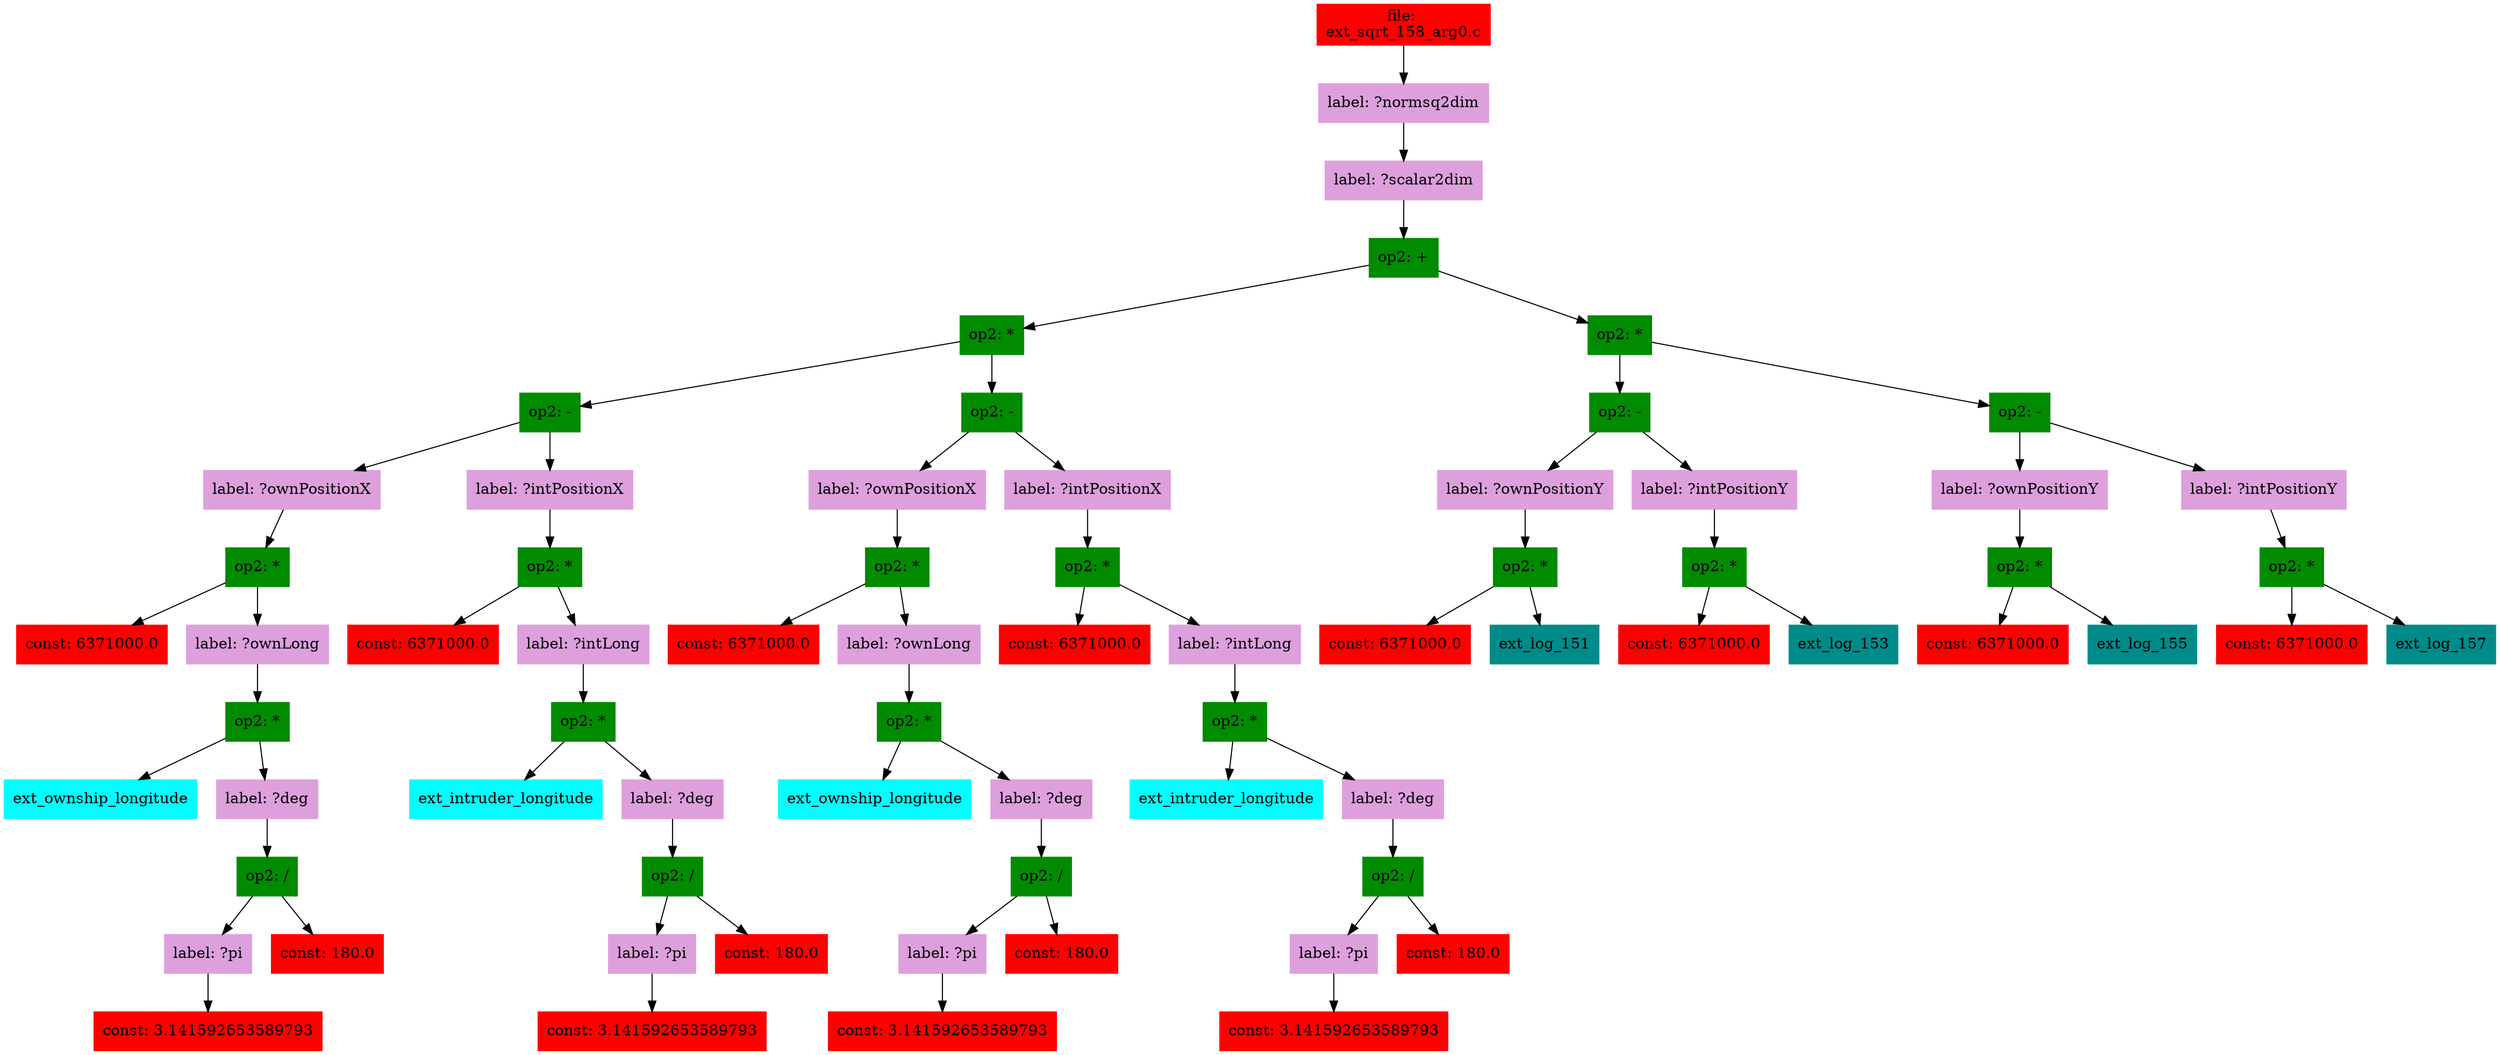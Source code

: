 digraph G {
node [shape=box]

0 [label="file: 
ext_sqrt_158_arg0.c",color=red, style=filled]
1 [label="label: ?normsq2dim",color=plum, style=filled]
0 -> 1
2 [label="label: ?scalar2dim",color=plum, style=filled]
1 -> 2
3 [label="op2: +",color=green4, style=filled]
2 -> 3
4 [label="op2: *",color=green4, style=filled]
3 -> 4
5 [label="op2: -",color=green4, style=filled]
4 -> 5
6 [label="label: ?ownPositionX",color=plum, style=filled]
5 -> 6
7 [label="op2: *",color=green4, style=filled]
6 -> 7
8 [label="const: 6371000.0",color=red1, style=filled]
7 -> 8
9 [label="label: ?ownLong",color=plum, style=filled]
7 -> 9
10 [label="op2: *",color=green4, style=filled]
9 -> 10
11 [label="ext_ownship_longitude",color=cyan1, style=filled]
10 -> 11
12 [label="label: ?deg",color=plum, style=filled]
10 -> 12
13 [label="op2: /",color=green4, style=filled]
12 -> 13
14 [label="label: ?pi",color=plum, style=filled]
13 -> 14
15 [label="const: 3.141592653589793",color=red1, style=filled]
14 -> 15
16 [label="const: 180.0",color=red1, style=filled]
13 -> 16
17 [label="label: ?intPositionX",color=plum, style=filled]
5 -> 17
18 [label="op2: *",color=green4, style=filled]
17 -> 18
19 [label="const: 6371000.0",color=red1, style=filled]
18 -> 19
20 [label="label: ?intLong",color=plum, style=filled]
18 -> 20
21 [label="op2: *",color=green4, style=filled]
20 -> 21
22 [label="ext_intruder_longitude",color=cyan1, style=filled]
21 -> 22
23 [label="label: ?deg",color=plum, style=filled]
21 -> 23
24 [label="op2: /",color=green4, style=filled]
23 -> 24
25 [label="label: ?pi",color=plum, style=filled]
24 -> 25
26 [label="const: 3.141592653589793",color=red1, style=filled]
25 -> 26
27 [label="const: 180.0",color=red1, style=filled]
24 -> 27
28 [label="op2: -",color=green4, style=filled]
4 -> 28
29 [label="label: ?ownPositionX",color=plum, style=filled]
28 -> 29
30 [label="op2: *",color=green4, style=filled]
29 -> 30
31 [label="const: 6371000.0",color=red1, style=filled]
30 -> 31
32 [label="label: ?ownLong",color=plum, style=filled]
30 -> 32
33 [label="op2: *",color=green4, style=filled]
32 -> 33
34 [label="ext_ownship_longitude",color=cyan1, style=filled]
33 -> 34
35 [label="label: ?deg",color=plum, style=filled]
33 -> 35
36 [label="op2: /",color=green4, style=filled]
35 -> 36
37 [label="label: ?pi",color=plum, style=filled]
36 -> 37
38 [label="const: 3.141592653589793",color=red1, style=filled]
37 -> 38
39 [label="const: 180.0",color=red1, style=filled]
36 -> 39
40 [label="label: ?intPositionX",color=plum, style=filled]
28 -> 40
41 [label="op2: *",color=green4, style=filled]
40 -> 41
42 [label="const: 6371000.0",color=red1, style=filled]
41 -> 42
43 [label="label: ?intLong",color=plum, style=filled]
41 -> 43
44 [label="op2: *",color=green4, style=filled]
43 -> 44
45 [label="ext_intruder_longitude",color=cyan1, style=filled]
44 -> 45
46 [label="label: ?deg",color=plum, style=filled]
44 -> 46
47 [label="op2: /",color=green4, style=filled]
46 -> 47
48 [label="label: ?pi",color=plum, style=filled]
47 -> 48
49 [label="const: 3.141592653589793",color=red1, style=filled]
48 -> 49
50 [label="const: 180.0",color=red1, style=filled]
47 -> 50
51 [label="op2: *",color=green4, style=filled]
3 -> 51
52 [label="op2: -",color=green4, style=filled]
51 -> 52
53 [label="label: ?ownPositionY",color=plum, style=filled]
52 -> 53
54 [label="op2: *",color=green4, style=filled]
53 -> 54
55 [label="const: 6371000.0",color=red1, style=filled]
54 -> 55
56 [label="ext_log_151",color=cyan4, style=filled]
54 -> 56
73 [label="label: ?intPositionY",color=plum, style=filled]
52 -> 73
74 [label="op2: *",color=green4, style=filled]
73 -> 74
75 [label="const: 6371000.0",color=red1, style=filled]
74 -> 75
76 [label="ext_log_153",color=cyan4, style=filled]
74 -> 76
93 [label="op2: -",color=green4, style=filled]
51 -> 93
94 [label="label: ?ownPositionY",color=plum, style=filled]
93 -> 94
95 [label="op2: *",color=green4, style=filled]
94 -> 95
96 [label="const: 6371000.0",color=red1, style=filled]
95 -> 96
97 [label="ext_log_155",color=cyan4, style=filled]
95 -> 97
114 [label="label: ?intPositionY",color=plum, style=filled]
93 -> 114
115 [label="op2: *",color=green4, style=filled]
114 -> 115
116 [label="const: 6371000.0",color=red1, style=filled]
115 -> 116
117 [label="ext_log_157",color=cyan4, style=filled]
115 -> 117


}

